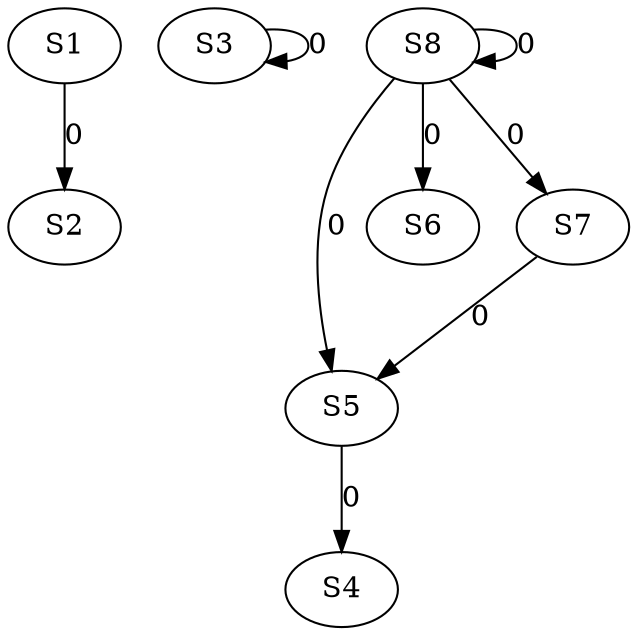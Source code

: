 strict digraph {
	S1 -> S2 [ label = 0 ];
	S3 -> S3 [ label = 0 ];
	S5 -> S4 [ label = 0 ];
	S8 -> S5 [ label = 0 ];
	S8 -> S6 [ label = 0 ];
	S8 -> S7 [ label = 0 ];
	S8 -> S8 [ label = 0 ];
	S7 -> S5 [ label = 0 ];
}